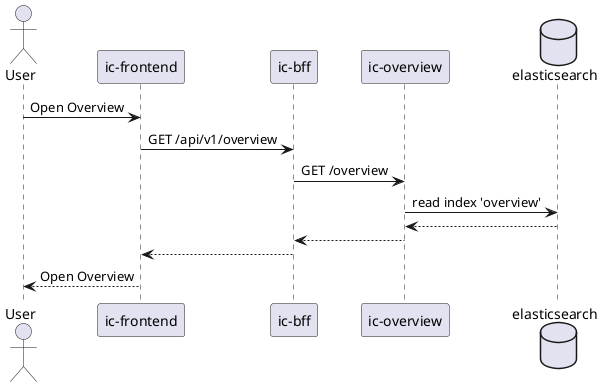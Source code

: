 @startuml

actor "User" as u
participant "ic-frontend" as icf
participant "ic-bff" as icb
participant "ic-overview" as ico
database "elasticsearch" as es

u -> icf: Open Overview
icf -> icb: GET /api/v1/overview
icb -> ico: GET /overview
ico -> es: read index 'overview'
es --> ico
ico --> icb
icb --> icf
icf --> u: Open Overview
@enduml